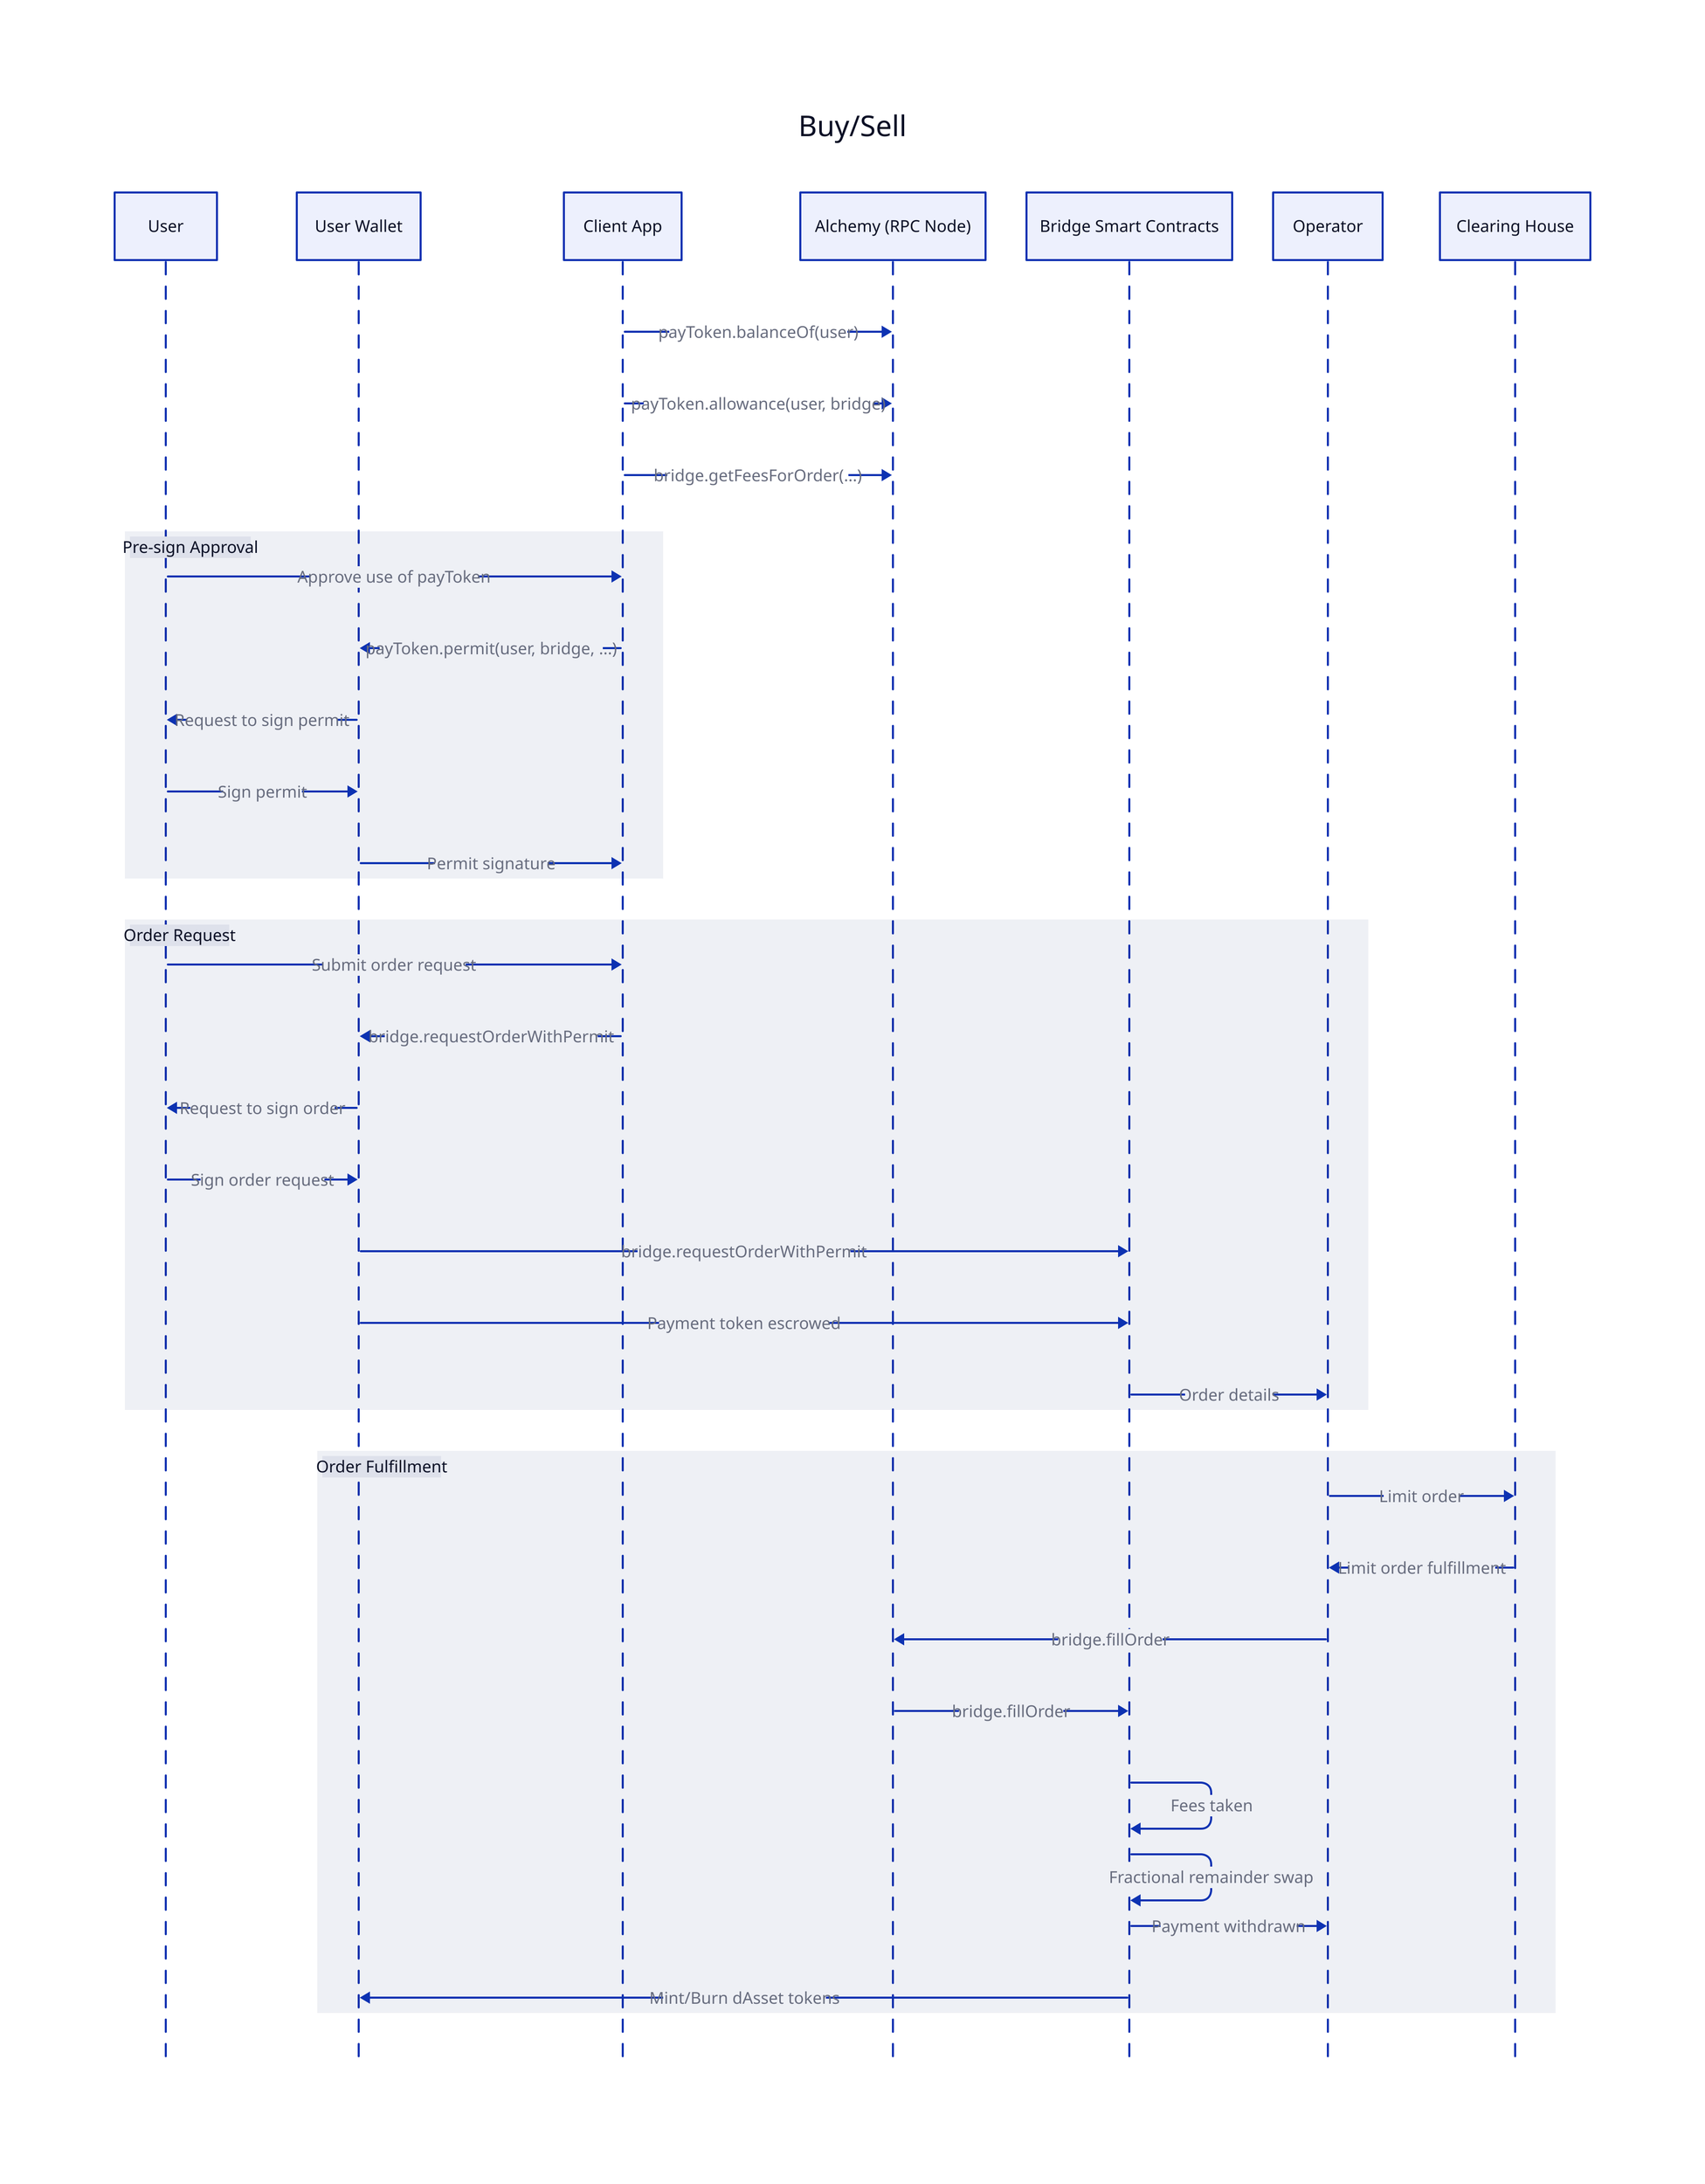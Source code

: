 Buy/Sell: {
  shape: sequence_diagram

  user: User
  wallet: User Wallet
  app: Client App
  rpc: Alchemy (RPC Node)
  contracts: Bridge Smart Contracts
  bot: Operator
  clearing: Clearing House

  app -> rpc: payToken.balanceOf(user)
  app -> rpc: payToken.allowance(user, bridge)
  app -> rpc: bridge.getFeesForOrder(...)
  Pre-sign Approval: {
    user -> app: Approve use of payToken
    app -> wallet: payToken.permit(user, bridge, ...)
    wallet -> user: Request to sign permit
    user -> wallet: Sign permit
    wallet -> app: Permit signature
  }
  Order Request: {
    user -> app: Submit order request
    app -> wallet: bridge.requestOrderWithPermit
    wallet -> user: Request to sign order
    user -> wallet: Sign order request
    wallet -> contracts: bridge.requestOrderWithPermit
    wallet -> contracts: Payment token escrowed
    contracts -> bot: Order details
  }
  Order Fulfillment: {
    bot -> clearing: Limit order
    clearing -> bot: Limit order fulfillment
    bot -> rpc: bridge.fillOrder
    rpc -> contracts: bridge.fillOrder
    contracts -> contracts: Fees taken
    contracts -> contracts: Fractional remainder swap
    contracts -> bot: Payment withdrawn
    contracts -> wallet: Mint/Burn dAsset tokens
  }
}
